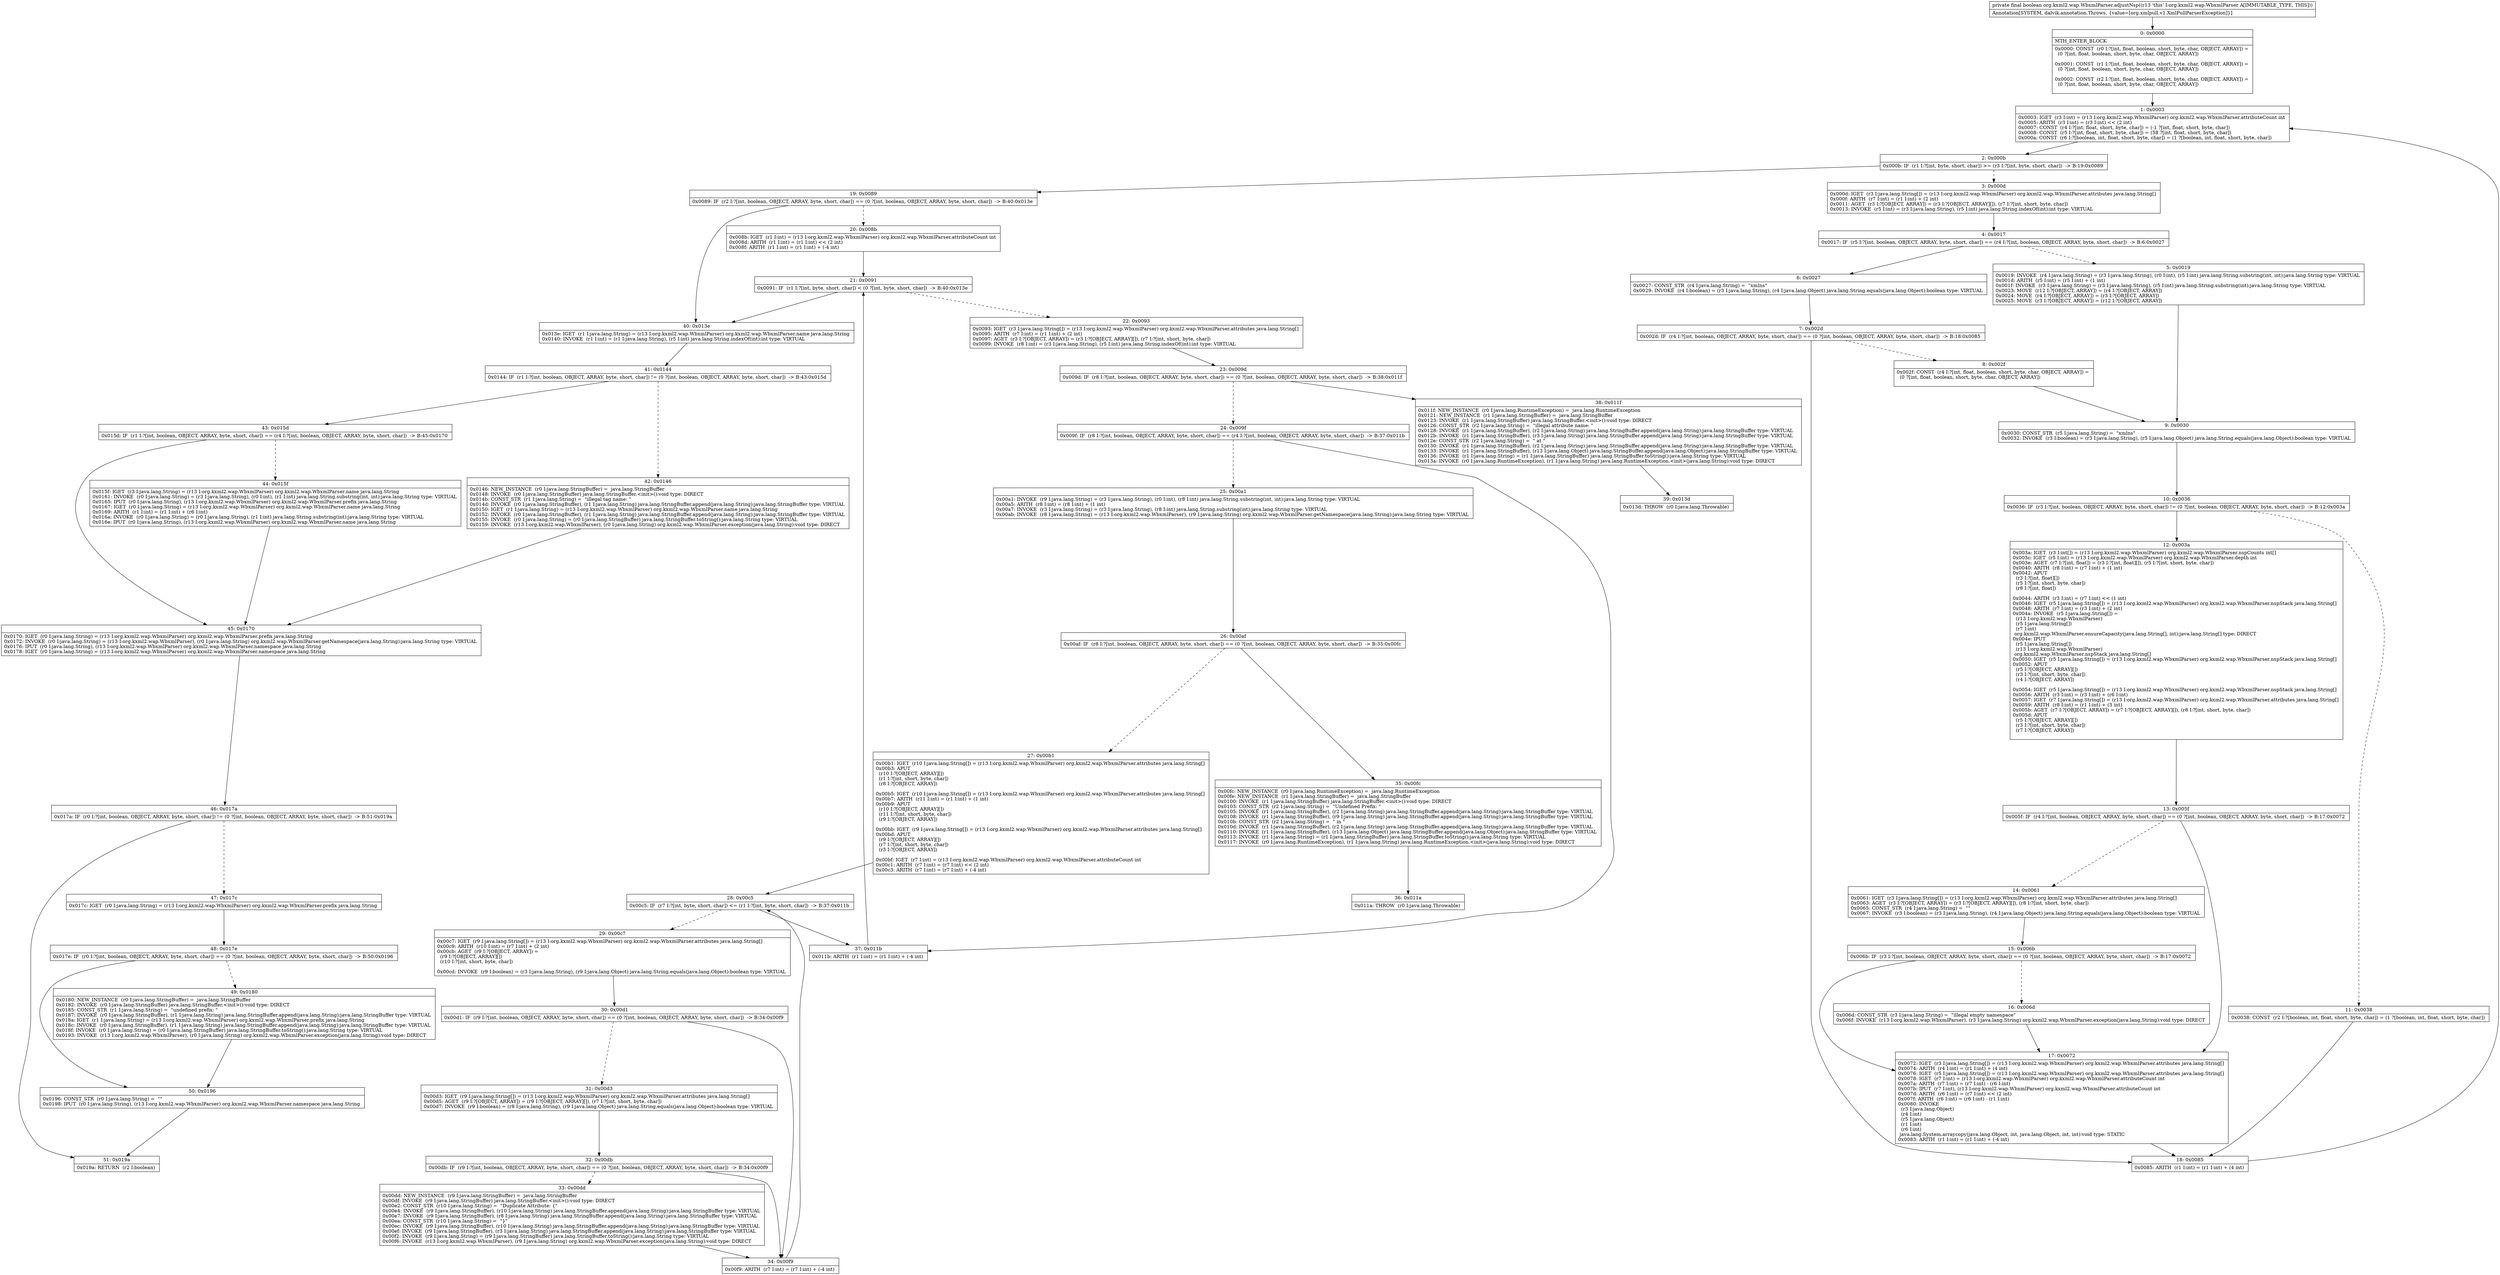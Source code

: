 digraph "CFG fororg.kxml2.wap.WbxmlParser.adjustNsp()Z" {
Node_0 [shape=record,label="{0\:\ 0x0000|MTH_ENTER_BLOCK\l|0x0000: CONST  (r0 I:?[int, float, boolean, short, byte, char, OBJECT, ARRAY]) = \l  (0 ?[int, float, boolean, short, byte, char, OBJECT, ARRAY])\l \l0x0001: CONST  (r1 I:?[int, float, boolean, short, byte, char, OBJECT, ARRAY]) = \l  (0 ?[int, float, boolean, short, byte, char, OBJECT, ARRAY])\l \l0x0002: CONST  (r2 I:?[int, float, boolean, short, byte, char, OBJECT, ARRAY]) = \l  (0 ?[int, float, boolean, short, byte, char, OBJECT, ARRAY])\l \l}"];
Node_1 [shape=record,label="{1\:\ 0x0003|0x0003: IGET  (r3 I:int) = (r13 I:org.kxml2.wap.WbxmlParser) org.kxml2.wap.WbxmlParser.attributeCount int \l0x0005: ARITH  (r3 I:int) = (r3 I:int) \<\< (2 int) \l0x0007: CONST  (r4 I:?[int, float, short, byte, char]) = (\-1 ?[int, float, short, byte, char]) \l0x0008: CONST  (r5 I:?[int, float, short, byte, char]) = (58 ?[int, float, short, byte, char]) \l0x000a: CONST  (r6 I:?[boolean, int, float, short, byte, char]) = (1 ?[boolean, int, float, short, byte, char]) \l}"];
Node_2 [shape=record,label="{2\:\ 0x000b|0x000b: IF  (r1 I:?[int, byte, short, char]) \>= (r3 I:?[int, byte, short, char])  \-\> B:19:0x0089 \l}"];
Node_3 [shape=record,label="{3\:\ 0x000d|0x000d: IGET  (r3 I:java.lang.String[]) = (r13 I:org.kxml2.wap.WbxmlParser) org.kxml2.wap.WbxmlParser.attributes java.lang.String[] \l0x000f: ARITH  (r7 I:int) = (r1 I:int) + (2 int) \l0x0011: AGET  (r3 I:?[OBJECT, ARRAY]) = (r3 I:?[OBJECT, ARRAY][]), (r7 I:?[int, short, byte, char]) \l0x0013: INVOKE  (r5 I:int) = (r3 I:java.lang.String), (r5 I:int) java.lang.String.indexOf(int):int type: VIRTUAL \l}"];
Node_4 [shape=record,label="{4\:\ 0x0017|0x0017: IF  (r5 I:?[int, boolean, OBJECT, ARRAY, byte, short, char]) == (r4 I:?[int, boolean, OBJECT, ARRAY, byte, short, char])  \-\> B:6:0x0027 \l}"];
Node_5 [shape=record,label="{5\:\ 0x0019|0x0019: INVOKE  (r4 I:java.lang.String) = (r3 I:java.lang.String), (r0 I:int), (r5 I:int) java.lang.String.substring(int, int):java.lang.String type: VIRTUAL \l0x001d: ARITH  (r5 I:int) = (r5 I:int) + (1 int) \l0x001f: INVOKE  (r3 I:java.lang.String) = (r3 I:java.lang.String), (r5 I:int) java.lang.String.substring(int):java.lang.String type: VIRTUAL \l0x0023: MOVE  (r12 I:?[OBJECT, ARRAY]) = (r4 I:?[OBJECT, ARRAY]) \l0x0024: MOVE  (r4 I:?[OBJECT, ARRAY]) = (r3 I:?[OBJECT, ARRAY]) \l0x0025: MOVE  (r3 I:?[OBJECT, ARRAY]) = (r12 I:?[OBJECT, ARRAY]) \l}"];
Node_6 [shape=record,label="{6\:\ 0x0027|0x0027: CONST_STR  (r4 I:java.lang.String) =  \"xmlns\" \l0x0029: INVOKE  (r4 I:boolean) = (r3 I:java.lang.String), (r4 I:java.lang.Object) java.lang.String.equals(java.lang.Object):boolean type: VIRTUAL \l}"];
Node_7 [shape=record,label="{7\:\ 0x002d|0x002d: IF  (r4 I:?[int, boolean, OBJECT, ARRAY, byte, short, char]) == (0 ?[int, boolean, OBJECT, ARRAY, byte, short, char])  \-\> B:18:0x0085 \l}"];
Node_8 [shape=record,label="{8\:\ 0x002f|0x002f: CONST  (r4 I:?[int, float, boolean, short, byte, char, OBJECT, ARRAY]) = \l  (0 ?[int, float, boolean, short, byte, char, OBJECT, ARRAY])\l \l}"];
Node_9 [shape=record,label="{9\:\ 0x0030|0x0030: CONST_STR  (r5 I:java.lang.String) =  \"xmlns\" \l0x0032: INVOKE  (r3 I:boolean) = (r3 I:java.lang.String), (r5 I:java.lang.Object) java.lang.String.equals(java.lang.Object):boolean type: VIRTUAL \l}"];
Node_10 [shape=record,label="{10\:\ 0x0036|0x0036: IF  (r3 I:?[int, boolean, OBJECT, ARRAY, byte, short, char]) != (0 ?[int, boolean, OBJECT, ARRAY, byte, short, char])  \-\> B:12:0x003a \l}"];
Node_11 [shape=record,label="{11\:\ 0x0038|0x0038: CONST  (r2 I:?[boolean, int, float, short, byte, char]) = (1 ?[boolean, int, float, short, byte, char]) \l}"];
Node_12 [shape=record,label="{12\:\ 0x003a|0x003a: IGET  (r3 I:int[]) = (r13 I:org.kxml2.wap.WbxmlParser) org.kxml2.wap.WbxmlParser.nspCounts int[] \l0x003c: IGET  (r5 I:int) = (r13 I:org.kxml2.wap.WbxmlParser) org.kxml2.wap.WbxmlParser.depth int \l0x003e: AGET  (r7 I:?[int, float]) = (r3 I:?[int, float][]), (r5 I:?[int, short, byte, char]) \l0x0040: ARITH  (r8 I:int) = (r7 I:int) + (1 int) \l0x0042: APUT  \l  (r3 I:?[int, float][])\l  (r5 I:?[int, short, byte, char])\l  (r8 I:?[int, float])\l \l0x0044: ARITH  (r3 I:int) = (r7 I:int) \<\< (1 int) \l0x0046: IGET  (r5 I:java.lang.String[]) = (r13 I:org.kxml2.wap.WbxmlParser) org.kxml2.wap.WbxmlParser.nspStack java.lang.String[] \l0x0048: ARITH  (r7 I:int) = (r3 I:int) + (2 int) \l0x004a: INVOKE  (r5 I:java.lang.String[]) = \l  (r13 I:org.kxml2.wap.WbxmlParser)\l  (r5 I:java.lang.String[])\l  (r7 I:int)\l org.kxml2.wap.WbxmlParser.ensureCapacity(java.lang.String[], int):java.lang.String[] type: DIRECT \l0x004e: IPUT  \l  (r5 I:java.lang.String[])\l  (r13 I:org.kxml2.wap.WbxmlParser)\l org.kxml2.wap.WbxmlParser.nspStack java.lang.String[] \l0x0050: IGET  (r5 I:java.lang.String[]) = (r13 I:org.kxml2.wap.WbxmlParser) org.kxml2.wap.WbxmlParser.nspStack java.lang.String[] \l0x0052: APUT  \l  (r5 I:?[OBJECT, ARRAY][])\l  (r3 I:?[int, short, byte, char])\l  (r4 I:?[OBJECT, ARRAY])\l \l0x0054: IGET  (r5 I:java.lang.String[]) = (r13 I:org.kxml2.wap.WbxmlParser) org.kxml2.wap.WbxmlParser.nspStack java.lang.String[] \l0x0056: ARITH  (r3 I:int) = (r3 I:int) + (r6 I:int) \l0x0057: IGET  (r7 I:java.lang.String[]) = (r13 I:org.kxml2.wap.WbxmlParser) org.kxml2.wap.WbxmlParser.attributes java.lang.String[] \l0x0059: ARITH  (r8 I:int) = (r1 I:int) + (3 int) \l0x005b: AGET  (r7 I:?[OBJECT, ARRAY]) = (r7 I:?[OBJECT, ARRAY][]), (r8 I:?[int, short, byte, char]) \l0x005d: APUT  \l  (r5 I:?[OBJECT, ARRAY][])\l  (r3 I:?[int, short, byte, char])\l  (r7 I:?[OBJECT, ARRAY])\l \l}"];
Node_13 [shape=record,label="{13\:\ 0x005f|0x005f: IF  (r4 I:?[int, boolean, OBJECT, ARRAY, byte, short, char]) == (0 ?[int, boolean, OBJECT, ARRAY, byte, short, char])  \-\> B:17:0x0072 \l}"];
Node_14 [shape=record,label="{14\:\ 0x0061|0x0061: IGET  (r3 I:java.lang.String[]) = (r13 I:org.kxml2.wap.WbxmlParser) org.kxml2.wap.WbxmlParser.attributes java.lang.String[] \l0x0063: AGET  (r3 I:?[OBJECT, ARRAY]) = (r3 I:?[OBJECT, ARRAY][]), (r8 I:?[int, short, byte, char]) \l0x0065: CONST_STR  (r4 I:java.lang.String) =  \"\" \l0x0067: INVOKE  (r3 I:boolean) = (r3 I:java.lang.String), (r4 I:java.lang.Object) java.lang.String.equals(java.lang.Object):boolean type: VIRTUAL \l}"];
Node_15 [shape=record,label="{15\:\ 0x006b|0x006b: IF  (r3 I:?[int, boolean, OBJECT, ARRAY, byte, short, char]) == (0 ?[int, boolean, OBJECT, ARRAY, byte, short, char])  \-\> B:17:0x0072 \l}"];
Node_16 [shape=record,label="{16\:\ 0x006d|0x006d: CONST_STR  (r3 I:java.lang.String) =  \"illegal empty namespace\" \l0x006f: INVOKE  (r13 I:org.kxml2.wap.WbxmlParser), (r3 I:java.lang.String) org.kxml2.wap.WbxmlParser.exception(java.lang.String):void type: DIRECT \l}"];
Node_17 [shape=record,label="{17\:\ 0x0072|0x0072: IGET  (r3 I:java.lang.String[]) = (r13 I:org.kxml2.wap.WbxmlParser) org.kxml2.wap.WbxmlParser.attributes java.lang.String[] \l0x0074: ARITH  (r4 I:int) = (r1 I:int) + (4 int) \l0x0076: IGET  (r5 I:java.lang.String[]) = (r13 I:org.kxml2.wap.WbxmlParser) org.kxml2.wap.WbxmlParser.attributes java.lang.String[] \l0x0078: IGET  (r7 I:int) = (r13 I:org.kxml2.wap.WbxmlParser) org.kxml2.wap.WbxmlParser.attributeCount int \l0x007a: ARITH  (r7 I:int) = (r7 I:int) \- (r6 I:int) \l0x007b: IPUT  (r7 I:int), (r13 I:org.kxml2.wap.WbxmlParser) org.kxml2.wap.WbxmlParser.attributeCount int \l0x007d: ARITH  (r6 I:int) = (r7 I:int) \<\< (2 int) \l0x007f: ARITH  (r6 I:int) = (r6 I:int) \- (r1 I:int) \l0x0080: INVOKE  \l  (r3 I:java.lang.Object)\l  (r4 I:int)\l  (r5 I:java.lang.Object)\l  (r1 I:int)\l  (r6 I:int)\l java.lang.System.arraycopy(java.lang.Object, int, java.lang.Object, int, int):void type: STATIC \l0x0083: ARITH  (r1 I:int) = (r1 I:int) + (\-4 int) \l}"];
Node_18 [shape=record,label="{18\:\ 0x0085|0x0085: ARITH  (r1 I:int) = (r1 I:int) + (4 int) \l}"];
Node_19 [shape=record,label="{19\:\ 0x0089|0x0089: IF  (r2 I:?[int, boolean, OBJECT, ARRAY, byte, short, char]) == (0 ?[int, boolean, OBJECT, ARRAY, byte, short, char])  \-\> B:40:0x013e \l}"];
Node_20 [shape=record,label="{20\:\ 0x008b|0x008b: IGET  (r1 I:int) = (r13 I:org.kxml2.wap.WbxmlParser) org.kxml2.wap.WbxmlParser.attributeCount int \l0x008d: ARITH  (r1 I:int) = (r1 I:int) \<\< (2 int) \l0x008f: ARITH  (r1 I:int) = (r1 I:int) + (\-4 int) \l}"];
Node_21 [shape=record,label="{21\:\ 0x0091|0x0091: IF  (r1 I:?[int, byte, short, char]) \< (0 ?[int, byte, short, char])  \-\> B:40:0x013e \l}"];
Node_22 [shape=record,label="{22\:\ 0x0093|0x0093: IGET  (r3 I:java.lang.String[]) = (r13 I:org.kxml2.wap.WbxmlParser) org.kxml2.wap.WbxmlParser.attributes java.lang.String[] \l0x0095: ARITH  (r7 I:int) = (r1 I:int) + (2 int) \l0x0097: AGET  (r3 I:?[OBJECT, ARRAY]) = (r3 I:?[OBJECT, ARRAY][]), (r7 I:?[int, short, byte, char]) \l0x0099: INVOKE  (r8 I:int) = (r3 I:java.lang.String), (r5 I:int) java.lang.String.indexOf(int):int type: VIRTUAL \l}"];
Node_23 [shape=record,label="{23\:\ 0x009d|0x009d: IF  (r8 I:?[int, boolean, OBJECT, ARRAY, byte, short, char]) == (0 ?[int, boolean, OBJECT, ARRAY, byte, short, char])  \-\> B:38:0x011f \l}"];
Node_24 [shape=record,label="{24\:\ 0x009f|0x009f: IF  (r8 I:?[int, boolean, OBJECT, ARRAY, byte, short, char]) == (r4 I:?[int, boolean, OBJECT, ARRAY, byte, short, char])  \-\> B:37:0x011b \l}"];
Node_25 [shape=record,label="{25\:\ 0x00a1|0x00a1: INVOKE  (r9 I:java.lang.String) = (r3 I:java.lang.String), (r0 I:int), (r8 I:int) java.lang.String.substring(int, int):java.lang.String type: VIRTUAL \l0x00a5: ARITH  (r8 I:int) = (r8 I:int) + (1 int) \l0x00a7: INVOKE  (r3 I:java.lang.String) = (r3 I:java.lang.String), (r8 I:int) java.lang.String.substring(int):java.lang.String type: VIRTUAL \l0x00ab: INVOKE  (r8 I:java.lang.String) = (r13 I:org.kxml2.wap.WbxmlParser), (r9 I:java.lang.String) org.kxml2.wap.WbxmlParser.getNamespace(java.lang.String):java.lang.String type: VIRTUAL \l}"];
Node_26 [shape=record,label="{26\:\ 0x00af|0x00af: IF  (r8 I:?[int, boolean, OBJECT, ARRAY, byte, short, char]) == (0 ?[int, boolean, OBJECT, ARRAY, byte, short, char])  \-\> B:35:0x00fc \l}"];
Node_27 [shape=record,label="{27\:\ 0x00b1|0x00b1: IGET  (r10 I:java.lang.String[]) = (r13 I:org.kxml2.wap.WbxmlParser) org.kxml2.wap.WbxmlParser.attributes java.lang.String[] \l0x00b3: APUT  \l  (r10 I:?[OBJECT, ARRAY][])\l  (r1 I:?[int, short, byte, char])\l  (r8 I:?[OBJECT, ARRAY])\l \l0x00b5: IGET  (r10 I:java.lang.String[]) = (r13 I:org.kxml2.wap.WbxmlParser) org.kxml2.wap.WbxmlParser.attributes java.lang.String[] \l0x00b7: ARITH  (r11 I:int) = (r1 I:int) + (1 int) \l0x00b9: APUT  \l  (r10 I:?[OBJECT, ARRAY][])\l  (r11 I:?[int, short, byte, char])\l  (r9 I:?[OBJECT, ARRAY])\l \l0x00bb: IGET  (r9 I:java.lang.String[]) = (r13 I:org.kxml2.wap.WbxmlParser) org.kxml2.wap.WbxmlParser.attributes java.lang.String[] \l0x00bd: APUT  \l  (r9 I:?[OBJECT, ARRAY][])\l  (r7 I:?[int, short, byte, char])\l  (r3 I:?[OBJECT, ARRAY])\l \l0x00bf: IGET  (r7 I:int) = (r13 I:org.kxml2.wap.WbxmlParser) org.kxml2.wap.WbxmlParser.attributeCount int \l0x00c1: ARITH  (r7 I:int) = (r7 I:int) \<\< (2 int) \l0x00c3: ARITH  (r7 I:int) = (r7 I:int) + (\-4 int) \l}"];
Node_28 [shape=record,label="{28\:\ 0x00c5|0x00c5: IF  (r7 I:?[int, byte, short, char]) \<= (r1 I:?[int, byte, short, char])  \-\> B:37:0x011b \l}"];
Node_29 [shape=record,label="{29\:\ 0x00c7|0x00c7: IGET  (r9 I:java.lang.String[]) = (r13 I:org.kxml2.wap.WbxmlParser) org.kxml2.wap.WbxmlParser.attributes java.lang.String[] \l0x00c9: ARITH  (r10 I:int) = (r7 I:int) + (2 int) \l0x00cb: AGET  (r9 I:?[OBJECT, ARRAY]) = \l  (r9 I:?[OBJECT, ARRAY][])\l  (r10 I:?[int, short, byte, char])\l \l0x00cd: INVOKE  (r9 I:boolean) = (r3 I:java.lang.String), (r9 I:java.lang.Object) java.lang.String.equals(java.lang.Object):boolean type: VIRTUAL \l}"];
Node_30 [shape=record,label="{30\:\ 0x00d1|0x00d1: IF  (r9 I:?[int, boolean, OBJECT, ARRAY, byte, short, char]) == (0 ?[int, boolean, OBJECT, ARRAY, byte, short, char])  \-\> B:34:0x00f9 \l}"];
Node_31 [shape=record,label="{31\:\ 0x00d3|0x00d3: IGET  (r9 I:java.lang.String[]) = (r13 I:org.kxml2.wap.WbxmlParser) org.kxml2.wap.WbxmlParser.attributes java.lang.String[] \l0x00d5: AGET  (r9 I:?[OBJECT, ARRAY]) = (r9 I:?[OBJECT, ARRAY][]), (r7 I:?[int, short, byte, char]) \l0x00d7: INVOKE  (r9 I:boolean) = (r8 I:java.lang.String), (r9 I:java.lang.Object) java.lang.String.equals(java.lang.Object):boolean type: VIRTUAL \l}"];
Node_32 [shape=record,label="{32\:\ 0x00db|0x00db: IF  (r9 I:?[int, boolean, OBJECT, ARRAY, byte, short, char]) == (0 ?[int, boolean, OBJECT, ARRAY, byte, short, char])  \-\> B:34:0x00f9 \l}"];
Node_33 [shape=record,label="{33\:\ 0x00dd|0x00dd: NEW_INSTANCE  (r9 I:java.lang.StringBuffer) =  java.lang.StringBuffer \l0x00df: INVOKE  (r9 I:java.lang.StringBuffer) java.lang.StringBuffer.\<init\>():void type: DIRECT \l0x00e2: CONST_STR  (r10 I:java.lang.String) =  \"Duplicate Attribute: \{\" \l0x00e4: INVOKE  (r9 I:java.lang.StringBuffer), (r10 I:java.lang.String) java.lang.StringBuffer.append(java.lang.String):java.lang.StringBuffer type: VIRTUAL \l0x00e7: INVOKE  (r9 I:java.lang.StringBuffer), (r8 I:java.lang.String) java.lang.StringBuffer.append(java.lang.String):java.lang.StringBuffer type: VIRTUAL \l0x00ea: CONST_STR  (r10 I:java.lang.String) =  \"\}\" \l0x00ec: INVOKE  (r9 I:java.lang.StringBuffer), (r10 I:java.lang.String) java.lang.StringBuffer.append(java.lang.String):java.lang.StringBuffer type: VIRTUAL \l0x00ef: INVOKE  (r9 I:java.lang.StringBuffer), (r3 I:java.lang.String) java.lang.StringBuffer.append(java.lang.String):java.lang.StringBuffer type: VIRTUAL \l0x00f2: INVOKE  (r9 I:java.lang.String) = (r9 I:java.lang.StringBuffer) java.lang.StringBuffer.toString():java.lang.String type: VIRTUAL \l0x00f6: INVOKE  (r13 I:org.kxml2.wap.WbxmlParser), (r9 I:java.lang.String) org.kxml2.wap.WbxmlParser.exception(java.lang.String):void type: DIRECT \l}"];
Node_34 [shape=record,label="{34\:\ 0x00f9|0x00f9: ARITH  (r7 I:int) = (r7 I:int) + (\-4 int) \l}"];
Node_35 [shape=record,label="{35\:\ 0x00fc|0x00fc: NEW_INSTANCE  (r0 I:java.lang.RuntimeException) =  java.lang.RuntimeException \l0x00fe: NEW_INSTANCE  (r1 I:java.lang.StringBuffer) =  java.lang.StringBuffer \l0x0100: INVOKE  (r1 I:java.lang.StringBuffer) java.lang.StringBuffer.\<init\>():void type: DIRECT \l0x0103: CONST_STR  (r2 I:java.lang.String) =  \"Undefined Prefix: \" \l0x0105: INVOKE  (r1 I:java.lang.StringBuffer), (r2 I:java.lang.String) java.lang.StringBuffer.append(java.lang.String):java.lang.StringBuffer type: VIRTUAL \l0x0108: INVOKE  (r1 I:java.lang.StringBuffer), (r9 I:java.lang.String) java.lang.StringBuffer.append(java.lang.String):java.lang.StringBuffer type: VIRTUAL \l0x010b: CONST_STR  (r2 I:java.lang.String) =  \" in \" \l0x010d: INVOKE  (r1 I:java.lang.StringBuffer), (r2 I:java.lang.String) java.lang.StringBuffer.append(java.lang.String):java.lang.StringBuffer type: VIRTUAL \l0x0110: INVOKE  (r1 I:java.lang.StringBuffer), (r13 I:java.lang.Object) java.lang.StringBuffer.append(java.lang.Object):java.lang.StringBuffer type: VIRTUAL \l0x0113: INVOKE  (r1 I:java.lang.String) = (r1 I:java.lang.StringBuffer) java.lang.StringBuffer.toString():java.lang.String type: VIRTUAL \l0x0117: INVOKE  (r0 I:java.lang.RuntimeException), (r1 I:java.lang.String) java.lang.RuntimeException.\<init\>(java.lang.String):void type: DIRECT \l}"];
Node_36 [shape=record,label="{36\:\ 0x011a|0x011a: THROW  (r0 I:java.lang.Throwable) \l}"];
Node_37 [shape=record,label="{37\:\ 0x011b|0x011b: ARITH  (r1 I:int) = (r1 I:int) + (\-4 int) \l}"];
Node_38 [shape=record,label="{38\:\ 0x011f|0x011f: NEW_INSTANCE  (r0 I:java.lang.RuntimeException) =  java.lang.RuntimeException \l0x0121: NEW_INSTANCE  (r1 I:java.lang.StringBuffer) =  java.lang.StringBuffer \l0x0123: INVOKE  (r1 I:java.lang.StringBuffer) java.lang.StringBuffer.\<init\>():void type: DIRECT \l0x0126: CONST_STR  (r2 I:java.lang.String) =  \"illegal attribute name: \" \l0x0128: INVOKE  (r1 I:java.lang.StringBuffer), (r2 I:java.lang.String) java.lang.StringBuffer.append(java.lang.String):java.lang.StringBuffer type: VIRTUAL \l0x012b: INVOKE  (r1 I:java.lang.StringBuffer), (r3 I:java.lang.String) java.lang.StringBuffer.append(java.lang.String):java.lang.StringBuffer type: VIRTUAL \l0x012e: CONST_STR  (r2 I:java.lang.String) =  \" at \" \l0x0130: INVOKE  (r1 I:java.lang.StringBuffer), (r2 I:java.lang.String) java.lang.StringBuffer.append(java.lang.String):java.lang.StringBuffer type: VIRTUAL \l0x0133: INVOKE  (r1 I:java.lang.StringBuffer), (r13 I:java.lang.Object) java.lang.StringBuffer.append(java.lang.Object):java.lang.StringBuffer type: VIRTUAL \l0x0136: INVOKE  (r1 I:java.lang.String) = (r1 I:java.lang.StringBuffer) java.lang.StringBuffer.toString():java.lang.String type: VIRTUAL \l0x013a: INVOKE  (r0 I:java.lang.RuntimeException), (r1 I:java.lang.String) java.lang.RuntimeException.\<init\>(java.lang.String):void type: DIRECT \l}"];
Node_39 [shape=record,label="{39\:\ 0x013d|0x013d: THROW  (r0 I:java.lang.Throwable) \l}"];
Node_40 [shape=record,label="{40\:\ 0x013e|0x013e: IGET  (r1 I:java.lang.String) = (r13 I:org.kxml2.wap.WbxmlParser) org.kxml2.wap.WbxmlParser.name java.lang.String \l0x0140: INVOKE  (r1 I:int) = (r1 I:java.lang.String), (r5 I:int) java.lang.String.indexOf(int):int type: VIRTUAL \l}"];
Node_41 [shape=record,label="{41\:\ 0x0144|0x0144: IF  (r1 I:?[int, boolean, OBJECT, ARRAY, byte, short, char]) != (0 ?[int, boolean, OBJECT, ARRAY, byte, short, char])  \-\> B:43:0x015d \l}"];
Node_42 [shape=record,label="{42\:\ 0x0146|0x0146: NEW_INSTANCE  (r0 I:java.lang.StringBuffer) =  java.lang.StringBuffer \l0x0148: INVOKE  (r0 I:java.lang.StringBuffer) java.lang.StringBuffer.\<init\>():void type: DIRECT \l0x014b: CONST_STR  (r1 I:java.lang.String) =  \"illegal tag name: \" \l0x014d: INVOKE  (r0 I:java.lang.StringBuffer), (r1 I:java.lang.String) java.lang.StringBuffer.append(java.lang.String):java.lang.StringBuffer type: VIRTUAL \l0x0150: IGET  (r1 I:java.lang.String) = (r13 I:org.kxml2.wap.WbxmlParser) org.kxml2.wap.WbxmlParser.name java.lang.String \l0x0152: INVOKE  (r0 I:java.lang.StringBuffer), (r1 I:java.lang.String) java.lang.StringBuffer.append(java.lang.String):java.lang.StringBuffer type: VIRTUAL \l0x0155: INVOKE  (r0 I:java.lang.String) = (r0 I:java.lang.StringBuffer) java.lang.StringBuffer.toString():java.lang.String type: VIRTUAL \l0x0159: INVOKE  (r13 I:org.kxml2.wap.WbxmlParser), (r0 I:java.lang.String) org.kxml2.wap.WbxmlParser.exception(java.lang.String):void type: DIRECT \l}"];
Node_43 [shape=record,label="{43\:\ 0x015d|0x015d: IF  (r1 I:?[int, boolean, OBJECT, ARRAY, byte, short, char]) == (r4 I:?[int, boolean, OBJECT, ARRAY, byte, short, char])  \-\> B:45:0x0170 \l}"];
Node_44 [shape=record,label="{44\:\ 0x015f|0x015f: IGET  (r3 I:java.lang.String) = (r13 I:org.kxml2.wap.WbxmlParser) org.kxml2.wap.WbxmlParser.name java.lang.String \l0x0161: INVOKE  (r0 I:java.lang.String) = (r3 I:java.lang.String), (r0 I:int), (r1 I:int) java.lang.String.substring(int, int):java.lang.String type: VIRTUAL \l0x0165: IPUT  (r0 I:java.lang.String), (r13 I:org.kxml2.wap.WbxmlParser) org.kxml2.wap.WbxmlParser.prefix java.lang.String \l0x0167: IGET  (r0 I:java.lang.String) = (r13 I:org.kxml2.wap.WbxmlParser) org.kxml2.wap.WbxmlParser.name java.lang.String \l0x0169: ARITH  (r1 I:int) = (r1 I:int) + (r6 I:int) \l0x016a: INVOKE  (r0 I:java.lang.String) = (r0 I:java.lang.String), (r1 I:int) java.lang.String.substring(int):java.lang.String type: VIRTUAL \l0x016e: IPUT  (r0 I:java.lang.String), (r13 I:org.kxml2.wap.WbxmlParser) org.kxml2.wap.WbxmlParser.name java.lang.String \l}"];
Node_45 [shape=record,label="{45\:\ 0x0170|0x0170: IGET  (r0 I:java.lang.String) = (r13 I:org.kxml2.wap.WbxmlParser) org.kxml2.wap.WbxmlParser.prefix java.lang.String \l0x0172: INVOKE  (r0 I:java.lang.String) = (r13 I:org.kxml2.wap.WbxmlParser), (r0 I:java.lang.String) org.kxml2.wap.WbxmlParser.getNamespace(java.lang.String):java.lang.String type: VIRTUAL \l0x0176: IPUT  (r0 I:java.lang.String), (r13 I:org.kxml2.wap.WbxmlParser) org.kxml2.wap.WbxmlParser.namespace java.lang.String \l0x0178: IGET  (r0 I:java.lang.String) = (r13 I:org.kxml2.wap.WbxmlParser) org.kxml2.wap.WbxmlParser.namespace java.lang.String \l}"];
Node_46 [shape=record,label="{46\:\ 0x017a|0x017a: IF  (r0 I:?[int, boolean, OBJECT, ARRAY, byte, short, char]) != (0 ?[int, boolean, OBJECT, ARRAY, byte, short, char])  \-\> B:51:0x019a \l}"];
Node_47 [shape=record,label="{47\:\ 0x017c|0x017c: IGET  (r0 I:java.lang.String) = (r13 I:org.kxml2.wap.WbxmlParser) org.kxml2.wap.WbxmlParser.prefix java.lang.String \l}"];
Node_48 [shape=record,label="{48\:\ 0x017e|0x017e: IF  (r0 I:?[int, boolean, OBJECT, ARRAY, byte, short, char]) == (0 ?[int, boolean, OBJECT, ARRAY, byte, short, char])  \-\> B:50:0x0196 \l}"];
Node_49 [shape=record,label="{49\:\ 0x0180|0x0180: NEW_INSTANCE  (r0 I:java.lang.StringBuffer) =  java.lang.StringBuffer \l0x0182: INVOKE  (r0 I:java.lang.StringBuffer) java.lang.StringBuffer.\<init\>():void type: DIRECT \l0x0185: CONST_STR  (r1 I:java.lang.String) =  \"undefined prefix: \" \l0x0187: INVOKE  (r0 I:java.lang.StringBuffer), (r1 I:java.lang.String) java.lang.StringBuffer.append(java.lang.String):java.lang.StringBuffer type: VIRTUAL \l0x018a: IGET  (r1 I:java.lang.String) = (r13 I:org.kxml2.wap.WbxmlParser) org.kxml2.wap.WbxmlParser.prefix java.lang.String \l0x018c: INVOKE  (r0 I:java.lang.StringBuffer), (r1 I:java.lang.String) java.lang.StringBuffer.append(java.lang.String):java.lang.StringBuffer type: VIRTUAL \l0x018f: INVOKE  (r0 I:java.lang.String) = (r0 I:java.lang.StringBuffer) java.lang.StringBuffer.toString():java.lang.String type: VIRTUAL \l0x0193: INVOKE  (r13 I:org.kxml2.wap.WbxmlParser), (r0 I:java.lang.String) org.kxml2.wap.WbxmlParser.exception(java.lang.String):void type: DIRECT \l}"];
Node_50 [shape=record,label="{50\:\ 0x0196|0x0196: CONST_STR  (r0 I:java.lang.String) =  \"\" \l0x0198: IPUT  (r0 I:java.lang.String), (r13 I:org.kxml2.wap.WbxmlParser) org.kxml2.wap.WbxmlParser.namespace java.lang.String \l}"];
Node_51 [shape=record,label="{51\:\ 0x019a|0x019a: RETURN  (r2 I:boolean) \l}"];
MethodNode[shape=record,label="{private final boolean org.kxml2.wap.WbxmlParser.adjustNsp((r13 'this' I:org.kxml2.wap.WbxmlParser A[IMMUTABLE_TYPE, THIS]))  | Annotation[SYSTEM, dalvik.annotation.Throws, \{value=[org.xmlpull.v1.XmlPullParserException]\}]\l}"];
MethodNode -> Node_0;
Node_0 -> Node_1;
Node_1 -> Node_2;
Node_2 -> Node_3[style=dashed];
Node_2 -> Node_19;
Node_3 -> Node_4;
Node_4 -> Node_5[style=dashed];
Node_4 -> Node_6;
Node_5 -> Node_9;
Node_6 -> Node_7;
Node_7 -> Node_8[style=dashed];
Node_7 -> Node_18;
Node_8 -> Node_9;
Node_9 -> Node_10;
Node_10 -> Node_11[style=dashed];
Node_10 -> Node_12;
Node_11 -> Node_18;
Node_12 -> Node_13;
Node_13 -> Node_14[style=dashed];
Node_13 -> Node_17;
Node_14 -> Node_15;
Node_15 -> Node_16[style=dashed];
Node_15 -> Node_17;
Node_16 -> Node_17;
Node_17 -> Node_18;
Node_18 -> Node_1;
Node_19 -> Node_20[style=dashed];
Node_19 -> Node_40;
Node_20 -> Node_21;
Node_21 -> Node_22[style=dashed];
Node_21 -> Node_40;
Node_22 -> Node_23;
Node_23 -> Node_24[style=dashed];
Node_23 -> Node_38;
Node_24 -> Node_25[style=dashed];
Node_24 -> Node_37;
Node_25 -> Node_26;
Node_26 -> Node_27[style=dashed];
Node_26 -> Node_35;
Node_27 -> Node_28;
Node_28 -> Node_29[style=dashed];
Node_28 -> Node_37;
Node_29 -> Node_30;
Node_30 -> Node_31[style=dashed];
Node_30 -> Node_34;
Node_31 -> Node_32;
Node_32 -> Node_33[style=dashed];
Node_32 -> Node_34;
Node_33 -> Node_34;
Node_34 -> Node_28;
Node_35 -> Node_36;
Node_37 -> Node_21;
Node_38 -> Node_39;
Node_40 -> Node_41;
Node_41 -> Node_42[style=dashed];
Node_41 -> Node_43;
Node_42 -> Node_45;
Node_43 -> Node_44[style=dashed];
Node_43 -> Node_45;
Node_44 -> Node_45;
Node_45 -> Node_46;
Node_46 -> Node_47[style=dashed];
Node_46 -> Node_51;
Node_47 -> Node_48;
Node_48 -> Node_49[style=dashed];
Node_48 -> Node_50;
Node_49 -> Node_50;
Node_50 -> Node_51;
}

